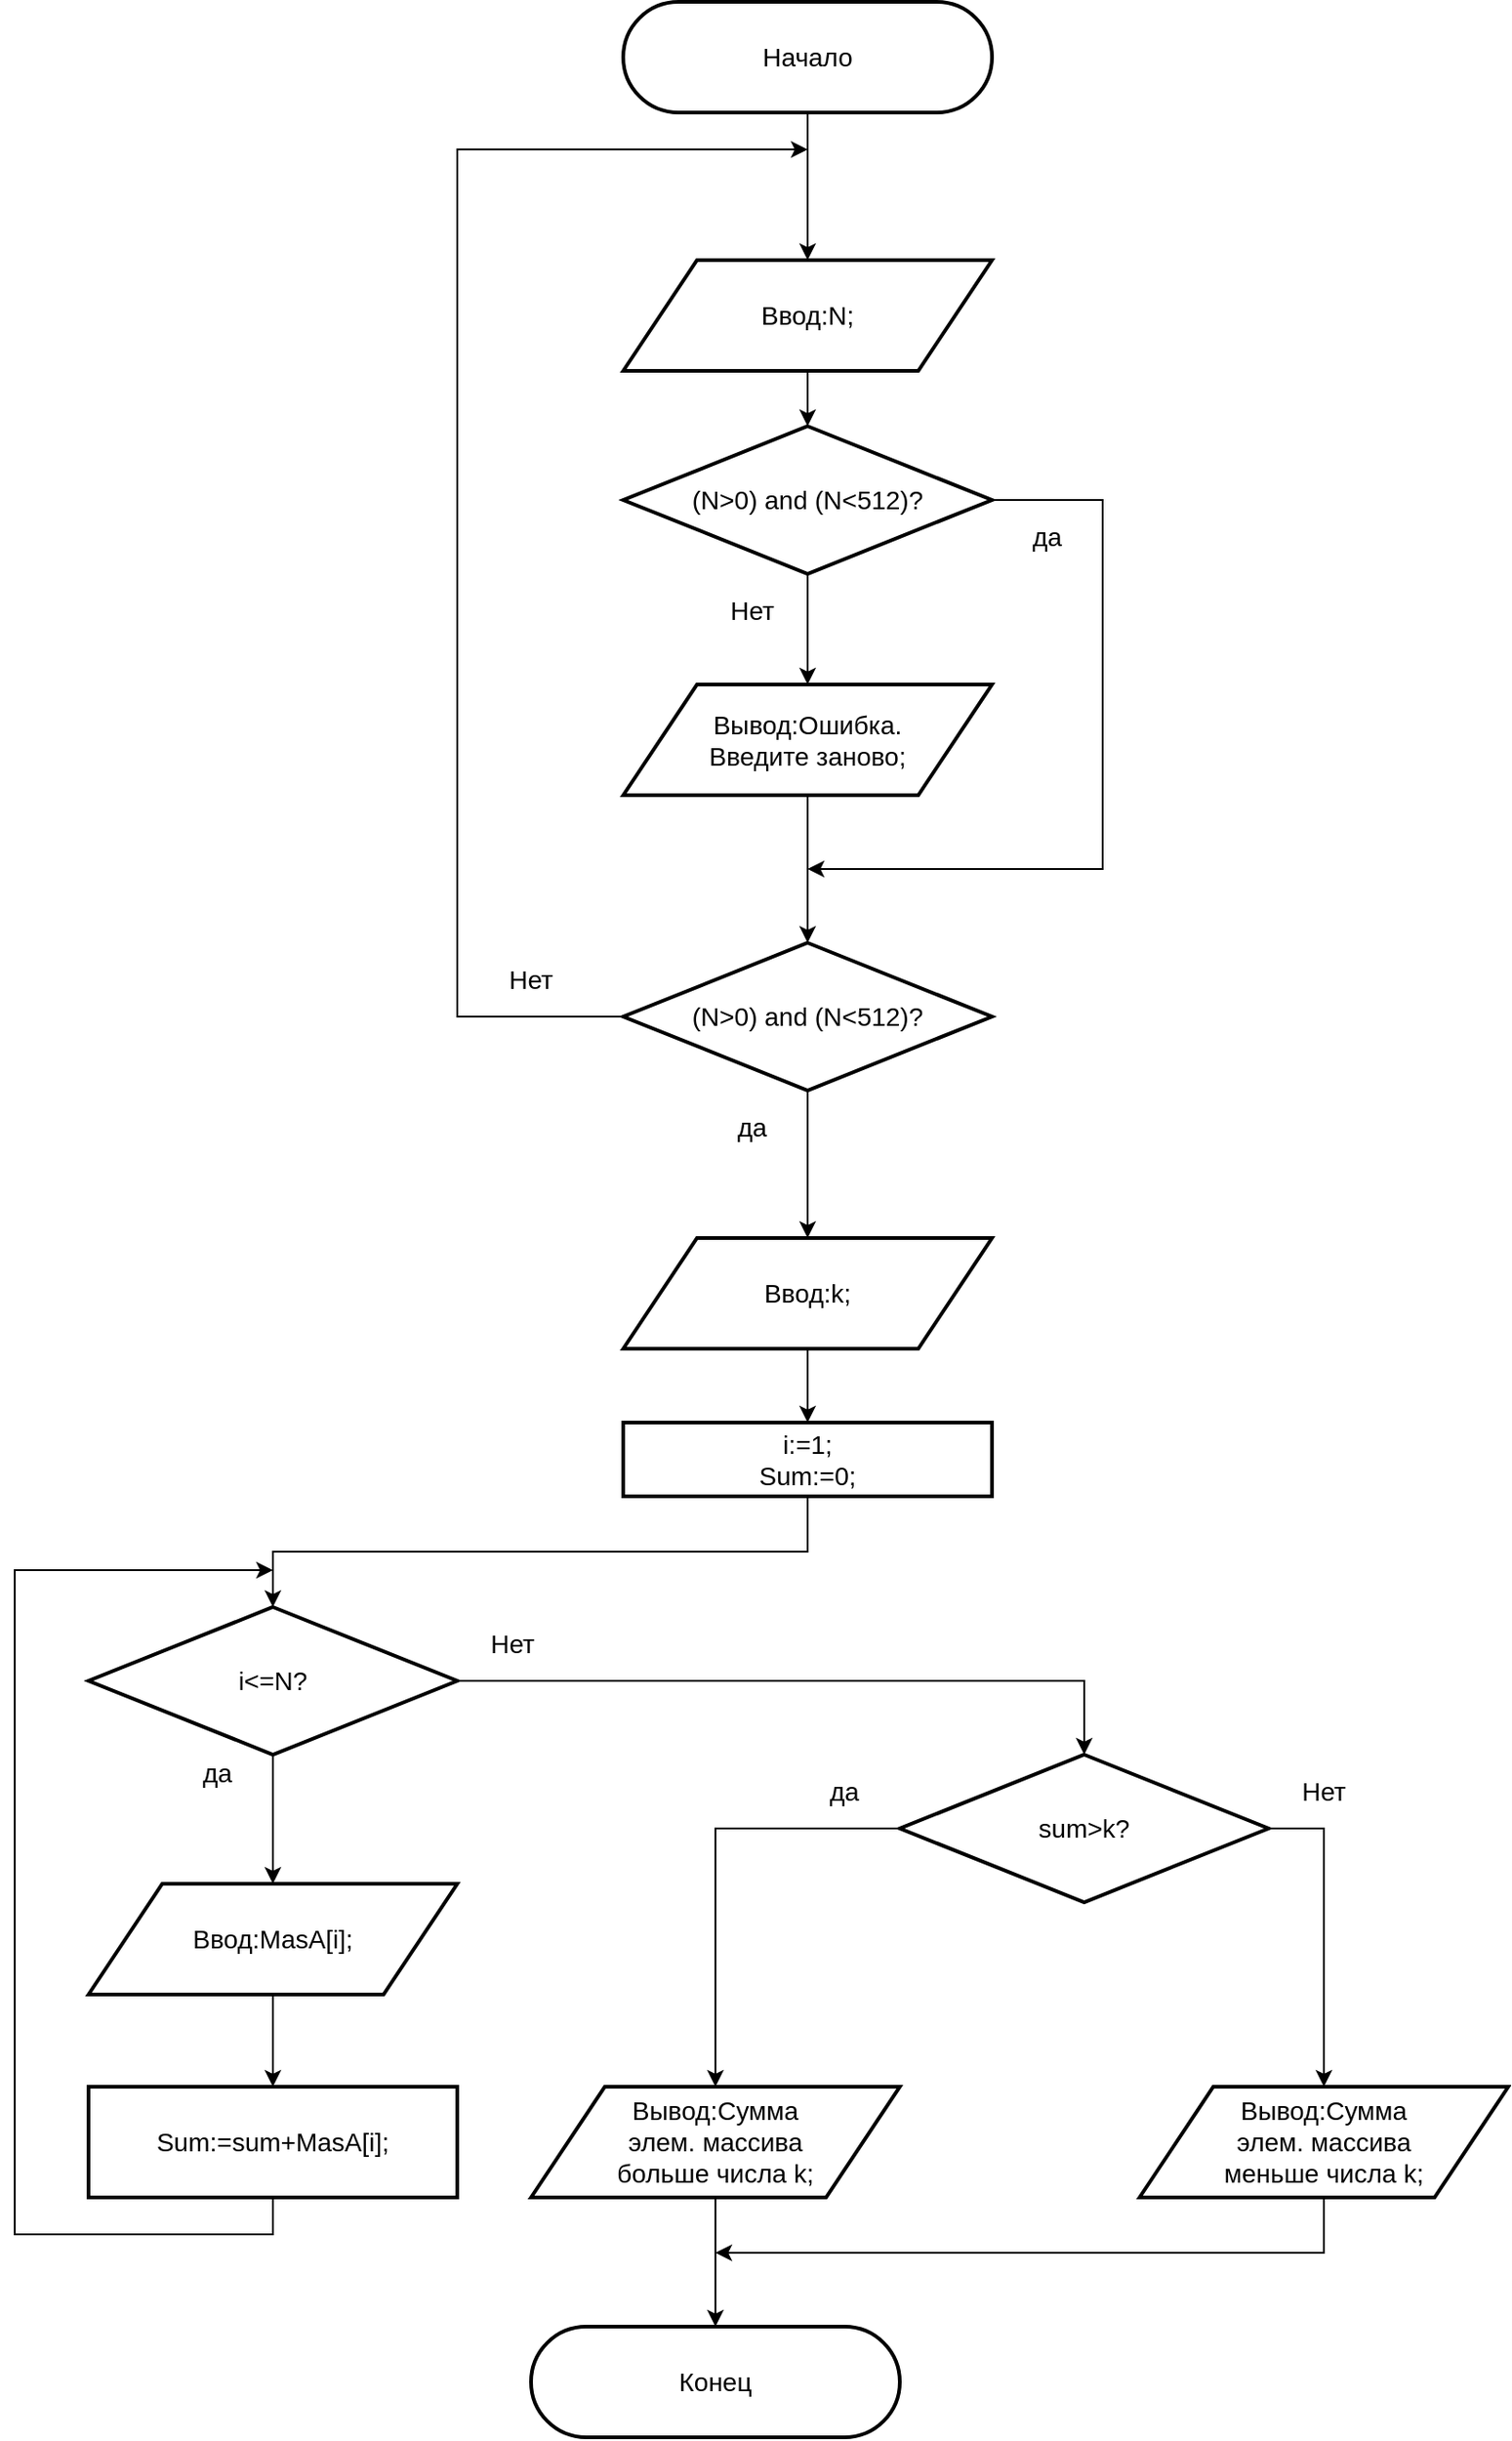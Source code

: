 <mxfile version="12.1.3" type="device" pages="1"><diagram id="gQWTBq8VCn_ymQ8beHIK" name="Страница 1"><mxGraphModel dx="1360" dy="779" grid="1" gridSize="10" guides="1" tooltips="1" connect="1" arrows="1" fold="1" page="1" pageScale="1" pageWidth="827" pageHeight="1169" math="0" shadow="0"><root><mxCell id="0"/><mxCell id="1" parent="0"/><mxCell id="V_an8s1ietJj2gxHlzeq-4" style="edgeStyle=orthogonalEdgeStyle;rounded=0;orthogonalLoop=1;jettySize=auto;html=1;exitX=0.5;exitY=1;exitDx=0;exitDy=0;entryX=0.5;entryY=0;entryDx=0;entryDy=0;fontSize=14;" edge="1" parent="1" source="V_an8s1ietJj2gxHlzeq-1" target="V_an8s1ietJj2gxHlzeq-3"><mxGeometry relative="1" as="geometry"/></mxCell><mxCell id="V_an8s1ietJj2gxHlzeq-1" value="Начало" style="rounded=1;whiteSpace=wrap;html=1;fontSize=14;strokeWidth=2;arcSize=50;" vertex="1" parent="1"><mxGeometry x="340" y="20" width="200" height="60" as="geometry"/></mxCell><mxCell id="V_an8s1ietJj2gxHlzeq-2" value="Конец" style="rounded=1;whiteSpace=wrap;html=1;fontSize=14;strokeWidth=2;arcSize=50;glass=0;comic=0;shadow=0;" vertex="1" parent="1"><mxGeometry x="290" y="1280" width="200" height="60" as="geometry"/></mxCell><mxCell id="V_an8s1ietJj2gxHlzeq-14" style="edgeStyle=orthogonalEdgeStyle;rounded=0;orthogonalLoop=1;jettySize=auto;html=1;exitX=0.5;exitY=1;exitDx=0;exitDy=0;entryX=0.5;entryY=0;entryDx=0;entryDy=0;fontSize=14;" edge="1" parent="1" source="V_an8s1ietJj2gxHlzeq-3" target="V_an8s1ietJj2gxHlzeq-13"><mxGeometry relative="1" as="geometry"/></mxCell><mxCell id="V_an8s1ietJj2gxHlzeq-3" value="Ввод:N;" style="shape=parallelogram;perimeter=parallelogramPerimeter;whiteSpace=wrap;html=1;rounded=0;shadow=0;glass=0;comic=0;strokeWidth=2;fontSize=14;" vertex="1" parent="1"><mxGeometry x="340" y="160" width="200" height="60" as="geometry"/></mxCell><mxCell id="V_an8s1ietJj2gxHlzeq-7" style="edgeStyle=orthogonalEdgeStyle;rounded=0;orthogonalLoop=1;jettySize=auto;html=1;exitX=0;exitY=0.5;exitDx=0;exitDy=0;fontSize=14;" edge="1" parent="1" source="V_an8s1ietJj2gxHlzeq-5"><mxGeometry relative="1" as="geometry"><mxPoint x="440" y="100" as="targetPoint"/><Array as="points"><mxPoint x="250" y="570"/><mxPoint x="250" y="100"/></Array></mxGeometry></mxCell><mxCell id="V_an8s1ietJj2gxHlzeq-9" style="edgeStyle=orthogonalEdgeStyle;rounded=0;orthogonalLoop=1;jettySize=auto;html=1;exitX=0.5;exitY=1;exitDx=0;exitDy=0;entryX=0.5;entryY=0;entryDx=0;entryDy=0;fontSize=14;" edge="1" parent="1" source="V_an8s1ietJj2gxHlzeq-5" target="V_an8s1ietJj2gxHlzeq-8"><mxGeometry relative="1" as="geometry"/></mxCell><mxCell id="V_an8s1ietJj2gxHlzeq-5" value="(N&amp;gt;0) and (N&amp;lt;512)?" style="rhombus;whiteSpace=wrap;html=1;rounded=0;shadow=0;glass=0;comic=0;strokeWidth=2;fontSize=14;" vertex="1" parent="1"><mxGeometry x="340" y="530" width="200" height="80" as="geometry"/></mxCell><mxCell id="V_an8s1ietJj2gxHlzeq-25" style="edgeStyle=orthogonalEdgeStyle;rounded=0;orthogonalLoop=1;jettySize=auto;html=1;exitX=0.5;exitY=1;exitDx=0;exitDy=0;entryX=0.5;entryY=0;entryDx=0;entryDy=0;fontSize=14;" edge="1" parent="1" source="V_an8s1ietJj2gxHlzeq-8" target="V_an8s1ietJj2gxHlzeq-21"><mxGeometry relative="1" as="geometry"/></mxCell><mxCell id="V_an8s1ietJj2gxHlzeq-8" value="Ввод:k;" style="shape=parallelogram;perimeter=parallelogramPerimeter;whiteSpace=wrap;html=1;rounded=0;shadow=0;glass=0;comic=0;strokeWidth=2;fontSize=14;" vertex="1" parent="1"><mxGeometry x="340" y="690" width="200" height="60" as="geometry"/></mxCell><mxCell id="V_an8s1ietJj2gxHlzeq-10" value="Нет" style="text;html=1;strokeColor=none;fillColor=none;align=center;verticalAlign=middle;whiteSpace=wrap;rounded=0;shadow=0;glass=0;comic=0;fontSize=14;" vertex="1" parent="1"><mxGeometry x="270" y="540" width="40" height="20" as="geometry"/></mxCell><mxCell id="V_an8s1ietJj2gxHlzeq-11" value="да" style="text;html=1;strokeColor=none;fillColor=none;align=center;verticalAlign=middle;whiteSpace=wrap;rounded=0;shadow=0;glass=0;comic=0;fontSize=14;" vertex="1" parent="1"><mxGeometry x="390" y="620" width="40" height="20" as="geometry"/></mxCell><mxCell id="V_an8s1ietJj2gxHlzeq-16" style="edgeStyle=orthogonalEdgeStyle;rounded=0;orthogonalLoop=1;jettySize=auto;html=1;exitX=0.5;exitY=1;exitDx=0;exitDy=0;entryX=0.5;entryY=0;entryDx=0;entryDy=0;fontSize=14;" edge="1" parent="1" source="V_an8s1ietJj2gxHlzeq-13" target="V_an8s1ietJj2gxHlzeq-15"><mxGeometry relative="1" as="geometry"/></mxCell><mxCell id="V_an8s1ietJj2gxHlzeq-19" style="edgeStyle=orthogonalEdgeStyle;rounded=0;orthogonalLoop=1;jettySize=auto;html=1;exitX=1;exitY=0.5;exitDx=0;exitDy=0;fontSize=14;" edge="1" parent="1" source="V_an8s1ietJj2gxHlzeq-13"><mxGeometry relative="1" as="geometry"><mxPoint x="440" y="490" as="targetPoint"/><Array as="points"><mxPoint x="600" y="290"/><mxPoint x="600" y="490"/><mxPoint x="440" y="490"/></Array></mxGeometry></mxCell><mxCell id="V_an8s1ietJj2gxHlzeq-13" value="&lt;span style=&quot;white-space: normal&quot;&gt;(N&amp;gt;0) and (N&amp;lt;512)?&lt;/span&gt;" style="rhombus;whiteSpace=wrap;html=1;rounded=0;shadow=0;glass=0;comic=0;strokeWidth=2;fontSize=14;" vertex="1" parent="1"><mxGeometry x="340" y="250" width="200" height="80" as="geometry"/></mxCell><mxCell id="V_an8s1ietJj2gxHlzeq-17" style="edgeStyle=orthogonalEdgeStyle;rounded=0;orthogonalLoop=1;jettySize=auto;html=1;exitX=0.5;exitY=1;exitDx=0;exitDy=0;entryX=0.5;entryY=0;entryDx=0;entryDy=0;fontSize=14;" edge="1" parent="1" source="V_an8s1ietJj2gxHlzeq-15" target="V_an8s1ietJj2gxHlzeq-5"><mxGeometry relative="1" as="geometry"/></mxCell><mxCell id="V_an8s1ietJj2gxHlzeq-15" value="Вывод:Ошибка.&lt;br&gt;Введите заново;" style="shape=parallelogram;perimeter=parallelogramPerimeter;whiteSpace=wrap;html=1;rounded=0;shadow=0;glass=0;comic=0;strokeWidth=2;fontSize=14;" vertex="1" parent="1"><mxGeometry x="340" y="390" width="200" height="60" as="geometry"/></mxCell><mxCell id="V_an8s1ietJj2gxHlzeq-18" value="Нет" style="text;html=1;strokeColor=none;fillColor=none;align=center;verticalAlign=middle;whiteSpace=wrap;rounded=0;shadow=0;glass=0;comic=0;fontSize=14;" vertex="1" parent="1"><mxGeometry x="390" y="340" width="40" height="20" as="geometry"/></mxCell><mxCell id="V_an8s1ietJj2gxHlzeq-20" value="да" style="text;html=1;strokeColor=none;fillColor=none;align=center;verticalAlign=middle;whiteSpace=wrap;rounded=0;shadow=0;glass=0;comic=0;fontSize=14;" vertex="1" parent="1"><mxGeometry x="550" y="300" width="40" height="20" as="geometry"/></mxCell><mxCell id="V_an8s1ietJj2gxHlzeq-27" style="edgeStyle=orthogonalEdgeStyle;rounded=0;orthogonalLoop=1;jettySize=auto;html=1;exitX=0.5;exitY=1;exitDx=0;exitDy=0;entryX=0.5;entryY=0;entryDx=0;entryDy=0;fontSize=14;" edge="1" parent="1" source="V_an8s1ietJj2gxHlzeq-21" target="V_an8s1ietJj2gxHlzeq-26"><mxGeometry relative="1" as="geometry"/></mxCell><mxCell id="V_an8s1ietJj2gxHlzeq-21" value="i:=1;&lt;br&gt;Sum:=0;" style="rounded=0;whiteSpace=wrap;html=1;shadow=0;glass=0;comic=0;strokeWidth=2;fontSize=14;" vertex="1" parent="1"><mxGeometry x="340" y="790" width="200" height="40" as="geometry"/></mxCell><mxCell id="V_an8s1ietJj2gxHlzeq-29" style="edgeStyle=orthogonalEdgeStyle;rounded=0;orthogonalLoop=1;jettySize=auto;html=1;exitX=0.5;exitY=1;exitDx=0;exitDy=0;entryX=0.5;entryY=0;entryDx=0;entryDy=0;fontSize=14;" edge="1" parent="1" source="V_an8s1ietJj2gxHlzeq-26" target="V_an8s1ietJj2gxHlzeq-28"><mxGeometry relative="1" as="geometry"/></mxCell><mxCell id="V_an8s1ietJj2gxHlzeq-34" style="edgeStyle=orthogonalEdgeStyle;rounded=0;orthogonalLoop=1;jettySize=auto;html=1;exitX=1;exitY=0.5;exitDx=0;exitDy=0;entryX=0.5;entryY=0;entryDx=0;entryDy=0;fontSize=14;" edge="1" parent="1" source="V_an8s1ietJj2gxHlzeq-26" target="V_an8s1ietJj2gxHlzeq-33"><mxGeometry relative="1" as="geometry"/></mxCell><mxCell id="V_an8s1ietJj2gxHlzeq-26" value="i&amp;lt;=N?" style="rhombus;whiteSpace=wrap;html=1;rounded=0;shadow=0;glass=0;comic=0;strokeWidth=2;fontSize=14;" vertex="1" parent="1"><mxGeometry x="50" y="890" width="200" height="80" as="geometry"/></mxCell><mxCell id="V_an8s1ietJj2gxHlzeq-31" style="edgeStyle=orthogonalEdgeStyle;rounded=0;orthogonalLoop=1;jettySize=auto;html=1;exitX=0.5;exitY=1;exitDx=0;exitDy=0;fontSize=14;" edge="1" parent="1" source="V_an8s1ietJj2gxHlzeq-28" target="V_an8s1ietJj2gxHlzeq-30"><mxGeometry relative="1" as="geometry"/></mxCell><mxCell id="V_an8s1ietJj2gxHlzeq-28" value="Ввод:MasA[i];" style="shape=parallelogram;perimeter=parallelogramPerimeter;whiteSpace=wrap;html=1;rounded=0;shadow=0;glass=0;comic=0;strokeWidth=2;fontSize=14;" vertex="1" parent="1"><mxGeometry x="50" y="1040" width="200" height="60" as="geometry"/></mxCell><mxCell id="V_an8s1ietJj2gxHlzeq-32" style="edgeStyle=orthogonalEdgeStyle;rounded=0;orthogonalLoop=1;jettySize=auto;html=1;exitX=0.5;exitY=1;exitDx=0;exitDy=0;fontSize=14;" edge="1" parent="1" source="V_an8s1ietJj2gxHlzeq-30"><mxGeometry relative="1" as="geometry"><mxPoint x="150" y="870" as="targetPoint"/><Array as="points"><mxPoint x="150" y="1230"/><mxPoint x="10" y="1230"/><mxPoint x="10" y="870"/></Array></mxGeometry></mxCell><mxCell id="V_an8s1ietJj2gxHlzeq-30" value="Sum:=sum+MasA[i];" style="rounded=0;whiteSpace=wrap;html=1;shadow=0;glass=0;comic=0;strokeWidth=2;fontSize=14;" vertex="1" parent="1"><mxGeometry x="50" y="1150" width="200" height="60" as="geometry"/></mxCell><mxCell id="V_an8s1ietJj2gxHlzeq-39" style="edgeStyle=orthogonalEdgeStyle;rounded=0;orthogonalLoop=1;jettySize=auto;html=1;exitX=0;exitY=0.5;exitDx=0;exitDy=0;entryX=0.5;entryY=0;entryDx=0;entryDy=0;fontSize=14;" edge="1" parent="1" source="V_an8s1ietJj2gxHlzeq-33" target="V_an8s1ietJj2gxHlzeq-37"><mxGeometry relative="1" as="geometry"/></mxCell><mxCell id="V_an8s1ietJj2gxHlzeq-40" style="edgeStyle=orthogonalEdgeStyle;rounded=0;orthogonalLoop=1;jettySize=auto;html=1;exitX=1;exitY=0.5;exitDx=0;exitDy=0;fontSize=14;" edge="1" parent="1" source="V_an8s1ietJj2gxHlzeq-33" target="V_an8s1ietJj2gxHlzeq-38"><mxGeometry relative="1" as="geometry"/></mxCell><mxCell id="V_an8s1ietJj2gxHlzeq-33" value="sum&amp;gt;k?" style="rhombus;whiteSpace=wrap;html=1;rounded=0;shadow=0;glass=0;comic=0;strokeWidth=2;fontSize=14;" vertex="1" parent="1"><mxGeometry x="490" y="970" width="200" height="80" as="geometry"/></mxCell><mxCell id="V_an8s1ietJj2gxHlzeq-35" value="Нет" style="text;html=1;strokeColor=none;fillColor=none;align=center;verticalAlign=middle;whiteSpace=wrap;rounded=0;shadow=0;glass=0;comic=0;fontSize=14;" vertex="1" parent="1"><mxGeometry x="260" y="900" width="40" height="20" as="geometry"/></mxCell><mxCell id="V_an8s1ietJj2gxHlzeq-36" value="да" style="text;html=1;strokeColor=none;fillColor=none;align=center;verticalAlign=middle;whiteSpace=wrap;rounded=0;shadow=0;glass=0;comic=0;fontSize=14;" vertex="1" parent="1"><mxGeometry x="100" y="970" width="40" height="20" as="geometry"/></mxCell><mxCell id="V_an8s1ietJj2gxHlzeq-43" style="edgeStyle=orthogonalEdgeStyle;rounded=0;orthogonalLoop=1;jettySize=auto;html=1;exitX=0.5;exitY=1;exitDx=0;exitDy=0;fontSize=14;" edge="1" parent="1" source="V_an8s1ietJj2gxHlzeq-37" target="V_an8s1ietJj2gxHlzeq-2"><mxGeometry relative="1" as="geometry"/></mxCell><mxCell id="V_an8s1ietJj2gxHlzeq-37" value="Вывод:Сумма&lt;br&gt;элем. массива&lt;br&gt;больше числа k;" style="shape=parallelogram;perimeter=parallelogramPerimeter;whiteSpace=wrap;html=1;rounded=0;shadow=0;glass=0;comic=0;strokeWidth=2;fontSize=14;" vertex="1" parent="1"><mxGeometry x="290" y="1150" width="200" height="60" as="geometry"/></mxCell><mxCell id="V_an8s1ietJj2gxHlzeq-44" style="edgeStyle=orthogonalEdgeStyle;rounded=0;orthogonalLoop=1;jettySize=auto;html=1;exitX=0.5;exitY=1;exitDx=0;exitDy=0;fontSize=14;" edge="1" parent="1" source="V_an8s1ietJj2gxHlzeq-38"><mxGeometry relative="1" as="geometry"><mxPoint x="390" y="1240" as="targetPoint"/><Array as="points"><mxPoint x="720" y="1240"/><mxPoint x="390" y="1240"/></Array></mxGeometry></mxCell><mxCell id="V_an8s1ietJj2gxHlzeq-38" value="Вывод:Сумма&lt;br&gt;элем. массива&lt;br&gt;меньше числа k;" style="shape=parallelogram;perimeter=parallelogramPerimeter;whiteSpace=wrap;html=1;rounded=0;shadow=0;glass=0;comic=0;strokeWidth=2;fontSize=14;" vertex="1" parent="1"><mxGeometry x="620" y="1150" width="200" height="60" as="geometry"/></mxCell><mxCell id="V_an8s1ietJj2gxHlzeq-41" value="да" style="text;html=1;strokeColor=none;fillColor=none;align=center;verticalAlign=middle;whiteSpace=wrap;rounded=0;shadow=0;glass=0;comic=0;fontSize=14;" vertex="1" parent="1"><mxGeometry x="440" y="980" width="40" height="20" as="geometry"/></mxCell><mxCell id="V_an8s1ietJj2gxHlzeq-42" value="Нет" style="text;html=1;strokeColor=none;fillColor=none;align=center;verticalAlign=middle;whiteSpace=wrap;rounded=0;shadow=0;glass=0;comic=0;fontSize=14;" vertex="1" parent="1"><mxGeometry x="700" y="980" width="40" height="20" as="geometry"/></mxCell></root></mxGraphModel></diagram></mxfile>